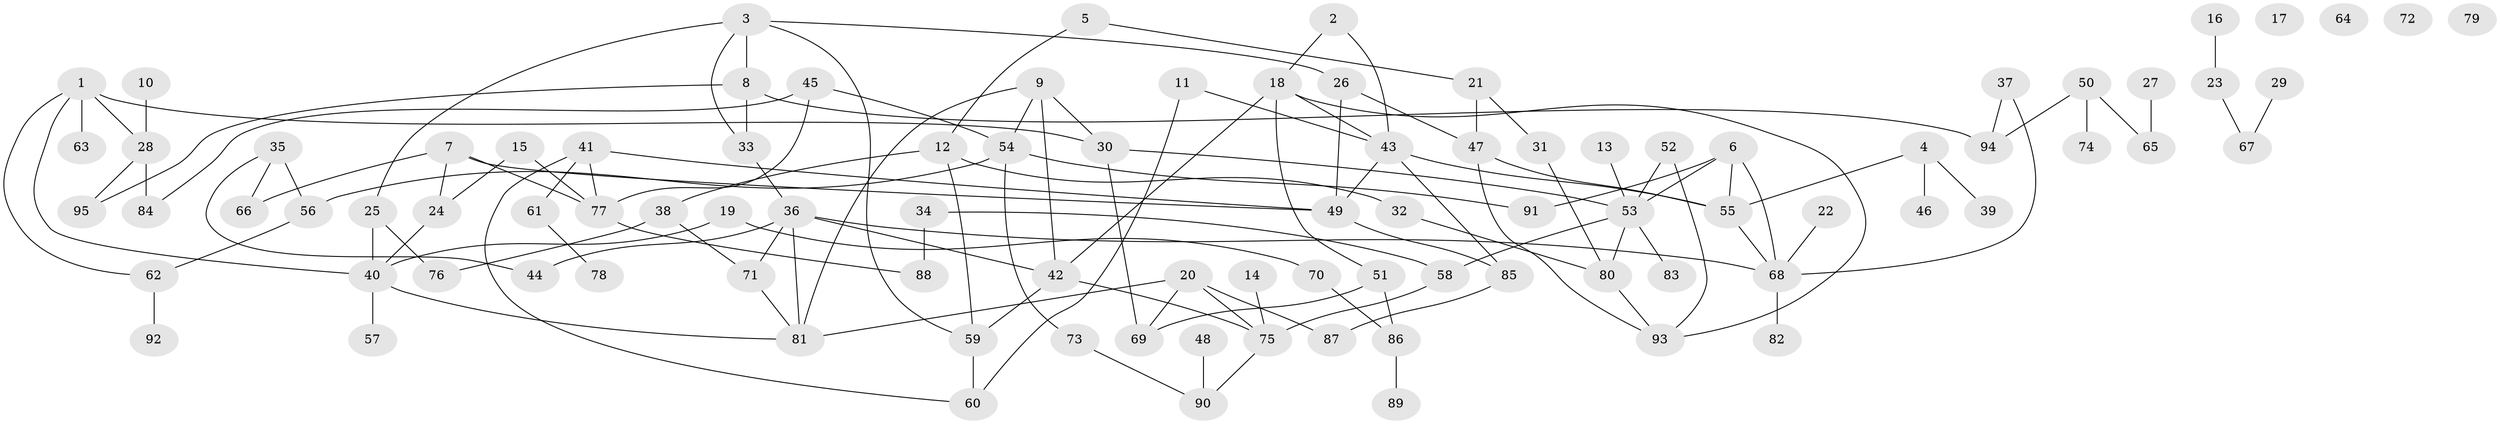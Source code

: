 // coarse degree distribution, {7: 0.06349206349206349, 2: 0.20634920634920634, 6: 0.031746031746031744, 4: 0.1111111111111111, 5: 0.15873015873015872, 1: 0.23809523809523808, 3: 0.09523809523809523, 0: 0.06349206349206349, 8: 0.015873015873015872, 9: 0.015873015873015872}
// Generated by graph-tools (version 1.1) at 2025/41/03/06/25 10:41:23]
// undirected, 95 vertices, 131 edges
graph export_dot {
graph [start="1"]
  node [color=gray90,style=filled];
  1;
  2;
  3;
  4;
  5;
  6;
  7;
  8;
  9;
  10;
  11;
  12;
  13;
  14;
  15;
  16;
  17;
  18;
  19;
  20;
  21;
  22;
  23;
  24;
  25;
  26;
  27;
  28;
  29;
  30;
  31;
  32;
  33;
  34;
  35;
  36;
  37;
  38;
  39;
  40;
  41;
  42;
  43;
  44;
  45;
  46;
  47;
  48;
  49;
  50;
  51;
  52;
  53;
  54;
  55;
  56;
  57;
  58;
  59;
  60;
  61;
  62;
  63;
  64;
  65;
  66;
  67;
  68;
  69;
  70;
  71;
  72;
  73;
  74;
  75;
  76;
  77;
  78;
  79;
  80;
  81;
  82;
  83;
  84;
  85;
  86;
  87;
  88;
  89;
  90;
  91;
  92;
  93;
  94;
  95;
  1 -- 28;
  1 -- 30;
  1 -- 40;
  1 -- 62;
  1 -- 63;
  2 -- 18;
  2 -- 43;
  3 -- 8;
  3 -- 25;
  3 -- 26;
  3 -- 33;
  3 -- 59;
  4 -- 39;
  4 -- 46;
  4 -- 55;
  5 -- 12;
  5 -- 21;
  6 -- 53;
  6 -- 55;
  6 -- 68;
  6 -- 91;
  7 -- 24;
  7 -- 49;
  7 -- 66;
  7 -- 77;
  8 -- 33;
  8 -- 94;
  8 -- 95;
  9 -- 30;
  9 -- 42;
  9 -- 54;
  9 -- 81;
  10 -- 28;
  11 -- 43;
  11 -- 60;
  12 -- 32;
  12 -- 38;
  12 -- 59;
  13 -- 53;
  14 -- 75;
  15 -- 24;
  15 -- 77;
  16 -- 23;
  18 -- 42;
  18 -- 43;
  18 -- 51;
  18 -- 93;
  19 -- 40;
  19 -- 70;
  20 -- 69;
  20 -- 75;
  20 -- 81;
  20 -- 87;
  21 -- 31;
  21 -- 47;
  22 -- 68;
  23 -- 67;
  24 -- 40;
  25 -- 40;
  25 -- 76;
  26 -- 47;
  26 -- 49;
  27 -- 65;
  28 -- 84;
  28 -- 95;
  29 -- 67;
  30 -- 53;
  30 -- 69;
  31 -- 80;
  32 -- 80;
  33 -- 36;
  34 -- 58;
  34 -- 88;
  35 -- 44;
  35 -- 56;
  35 -- 66;
  36 -- 42;
  36 -- 44;
  36 -- 68;
  36 -- 71;
  36 -- 81;
  37 -- 68;
  37 -- 94;
  38 -- 71;
  38 -- 76;
  40 -- 57;
  40 -- 81;
  41 -- 49;
  41 -- 60;
  41 -- 61;
  41 -- 77;
  42 -- 59;
  42 -- 75;
  43 -- 49;
  43 -- 55;
  43 -- 85;
  45 -- 54;
  45 -- 77;
  45 -- 84;
  47 -- 55;
  47 -- 93;
  48 -- 90;
  49 -- 85;
  50 -- 65;
  50 -- 74;
  50 -- 94;
  51 -- 69;
  51 -- 86;
  52 -- 53;
  52 -- 93;
  53 -- 58;
  53 -- 80;
  53 -- 83;
  54 -- 56;
  54 -- 73;
  54 -- 91;
  55 -- 68;
  56 -- 62;
  58 -- 75;
  59 -- 60;
  61 -- 78;
  62 -- 92;
  68 -- 82;
  70 -- 86;
  71 -- 81;
  73 -- 90;
  75 -- 90;
  77 -- 88;
  80 -- 93;
  85 -- 87;
  86 -- 89;
}
